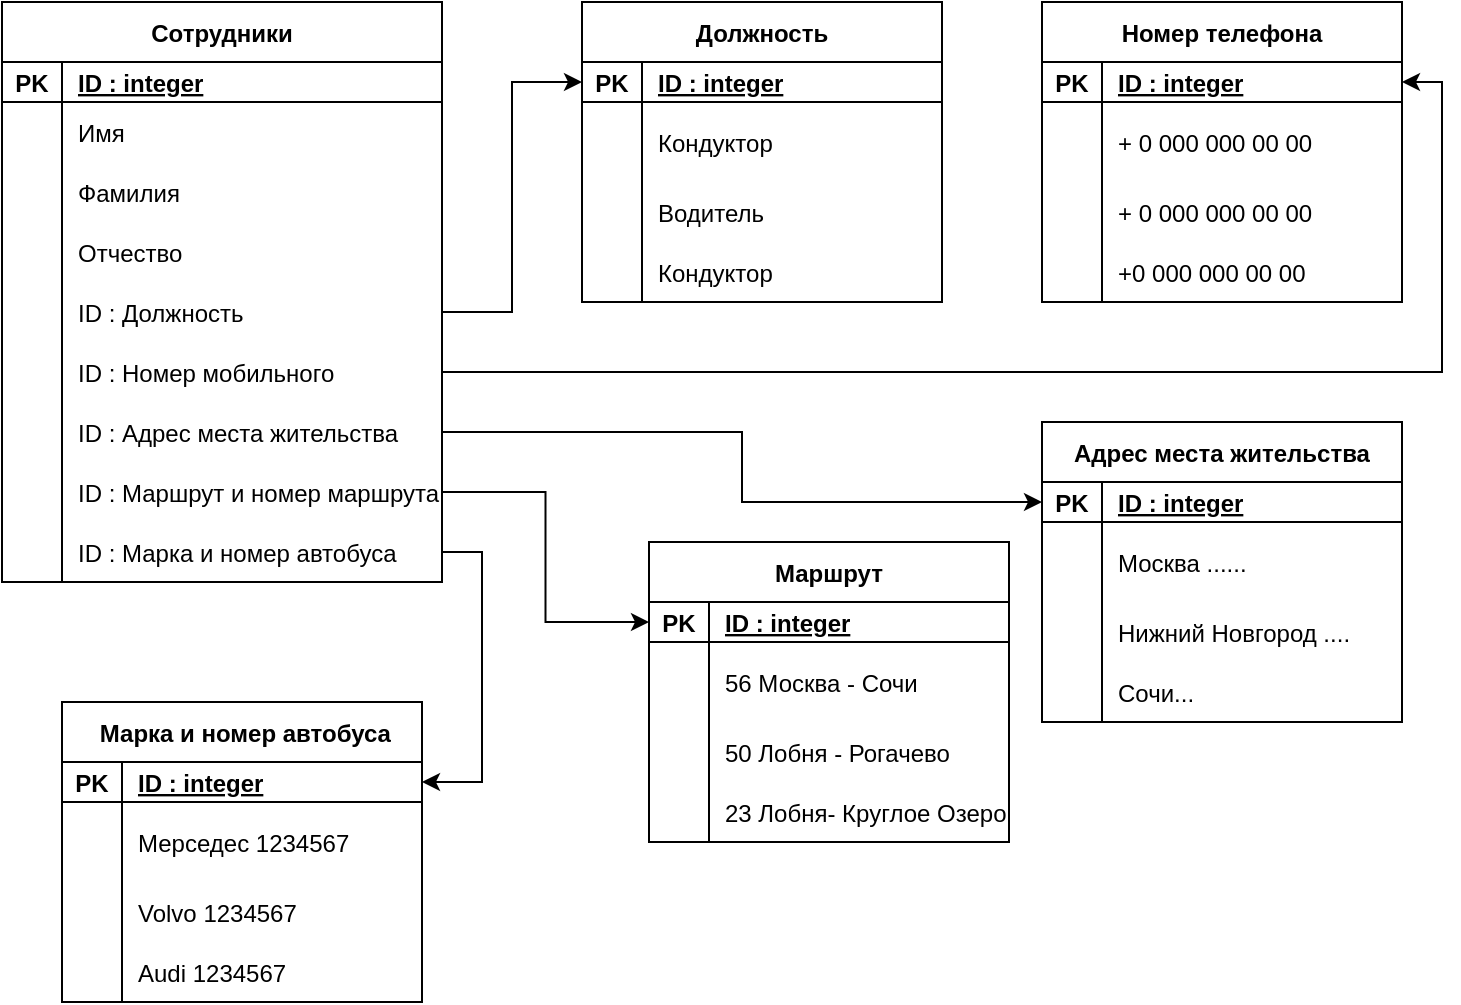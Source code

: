 <mxfile version="20.0.3" type="browser"><diagram id="hk9G0snMfD6XwZMskjs_" name="Page-1"><mxGraphModel dx="1208" dy="671" grid="1" gridSize="10" guides="1" tooltips="1" connect="1" arrows="1" fold="1" page="1" pageScale="1" pageWidth="827" pageHeight="1169" math="0" shadow="0"><root><mxCell id="0"/><mxCell id="1" parent="0"/><mxCell id="g56xTButdRbYZgbZjRpN-18" style="edgeStyle=orthogonalEdgeStyle;rounded=0;orthogonalLoop=1;jettySize=auto;html=1;entryX=0;entryY=0.5;entryDx=0;entryDy=0;exitX=0;exitY=0.5;exitDx=0;exitDy=0;" parent="1" source="g56xTButdRbYZgbZjRpN-16" edge="1"><mxGeometry relative="1" as="geometry"><mxPoint x="340" y="360" as="targetPoint"/><Array as="points"><mxPoint x="200" y="585"/><mxPoint x="200" y="360"/></Array></mxGeometry></mxCell><mxCell id="36MNipoZ6PFvKnUsQQAf-62" value="Сотрудники" style="shape=table;startSize=30;container=1;collapsible=1;childLayout=tableLayout;fixedRows=1;rowLines=0;fontStyle=1;align=center;resizeLast=1;" vertex="1" parent="1"><mxGeometry y="50" width="220" height="290" as="geometry"/></mxCell><mxCell id="36MNipoZ6PFvKnUsQQAf-63" value="" style="shape=tableRow;horizontal=0;startSize=0;swimlaneHead=0;swimlaneBody=0;fillColor=none;collapsible=0;dropTarget=0;points=[[0,0.5],[1,0.5]];portConstraint=eastwest;top=0;left=0;right=0;bottom=1;" vertex="1" parent="36MNipoZ6PFvKnUsQQAf-62"><mxGeometry y="30" width="220" height="20" as="geometry"/></mxCell><mxCell id="36MNipoZ6PFvKnUsQQAf-64" value="PK" style="shape=partialRectangle;connectable=0;fillColor=none;top=0;left=0;bottom=0;right=0;fontStyle=1;overflow=hidden;" vertex="1" parent="36MNipoZ6PFvKnUsQQAf-63"><mxGeometry width="30" height="20" as="geometry"><mxRectangle width="30" height="20" as="alternateBounds"/></mxGeometry></mxCell><mxCell id="36MNipoZ6PFvKnUsQQAf-65" value="ID : integer" style="shape=partialRectangle;connectable=0;fillColor=none;top=0;left=0;bottom=0;right=0;align=left;spacingLeft=6;fontStyle=5;overflow=hidden;" vertex="1" parent="36MNipoZ6PFvKnUsQQAf-63"><mxGeometry x="30" width="190" height="20" as="geometry"><mxRectangle width="190" height="20" as="alternateBounds"/></mxGeometry></mxCell><mxCell id="36MNipoZ6PFvKnUsQQAf-66" value="" style="shape=tableRow;horizontal=0;startSize=0;swimlaneHead=0;swimlaneBody=0;fillColor=none;collapsible=0;dropTarget=0;points=[[0,0.5],[1,0.5]];portConstraint=eastwest;top=0;left=0;right=0;bottom=0;" vertex="1" parent="36MNipoZ6PFvKnUsQQAf-62"><mxGeometry y="50" width="220" height="30" as="geometry"/></mxCell><mxCell id="36MNipoZ6PFvKnUsQQAf-67" value="" style="shape=partialRectangle;connectable=0;fillColor=none;top=0;left=0;bottom=0;right=0;editable=1;overflow=hidden;" vertex="1" parent="36MNipoZ6PFvKnUsQQAf-66"><mxGeometry width="30" height="30" as="geometry"><mxRectangle width="30" height="30" as="alternateBounds"/></mxGeometry></mxCell><mxCell id="36MNipoZ6PFvKnUsQQAf-68" value="Имя" style="shape=partialRectangle;connectable=0;fillColor=none;top=0;left=0;bottom=0;right=0;align=left;spacingLeft=6;overflow=hidden;" vertex="1" parent="36MNipoZ6PFvKnUsQQAf-66"><mxGeometry x="30" width="190" height="30" as="geometry"><mxRectangle width="190" height="30" as="alternateBounds"/></mxGeometry></mxCell><mxCell id="36MNipoZ6PFvKnUsQQAf-69" value="" style="shape=tableRow;horizontal=0;startSize=0;swimlaneHead=0;swimlaneBody=0;fillColor=none;collapsible=0;dropTarget=0;points=[[0,0.5],[1,0.5]];portConstraint=eastwest;top=0;left=0;right=0;bottom=0;" vertex="1" parent="36MNipoZ6PFvKnUsQQAf-62"><mxGeometry y="80" width="220" height="30" as="geometry"/></mxCell><mxCell id="36MNipoZ6PFvKnUsQQAf-70" value="" style="shape=partialRectangle;connectable=0;fillColor=none;top=0;left=0;bottom=0;right=0;editable=1;overflow=hidden;" vertex="1" parent="36MNipoZ6PFvKnUsQQAf-69"><mxGeometry width="30" height="30" as="geometry"><mxRectangle width="30" height="30" as="alternateBounds"/></mxGeometry></mxCell><mxCell id="36MNipoZ6PFvKnUsQQAf-71" value="Фамилия" style="shape=partialRectangle;connectable=0;fillColor=none;top=0;left=0;bottom=0;right=0;align=left;spacingLeft=6;overflow=hidden;" vertex="1" parent="36MNipoZ6PFvKnUsQQAf-69"><mxGeometry x="30" width="190" height="30" as="geometry"><mxRectangle width="190" height="30" as="alternateBounds"/></mxGeometry></mxCell><mxCell id="36MNipoZ6PFvKnUsQQAf-72" value="" style="shape=tableRow;horizontal=0;startSize=0;swimlaneHead=0;swimlaneBody=0;fillColor=none;collapsible=0;dropTarget=0;points=[[0,0.5],[1,0.5]];portConstraint=eastwest;top=0;left=0;right=0;bottom=0;" vertex="1" parent="36MNipoZ6PFvKnUsQQAf-62"><mxGeometry y="110" width="220" height="30" as="geometry"/></mxCell><mxCell id="36MNipoZ6PFvKnUsQQAf-73" value="" style="shape=partialRectangle;connectable=0;fillColor=none;top=0;left=0;bottom=0;right=0;editable=1;overflow=hidden;" vertex="1" parent="36MNipoZ6PFvKnUsQQAf-72"><mxGeometry width="30" height="30" as="geometry"><mxRectangle width="30" height="30" as="alternateBounds"/></mxGeometry></mxCell><mxCell id="36MNipoZ6PFvKnUsQQAf-74" value="Отчество" style="shape=partialRectangle;connectable=0;fillColor=none;top=0;left=0;bottom=0;right=0;align=left;spacingLeft=6;overflow=hidden;" vertex="1" parent="36MNipoZ6PFvKnUsQQAf-72"><mxGeometry x="30" width="190" height="30" as="geometry"><mxRectangle width="190" height="30" as="alternateBounds"/></mxGeometry></mxCell><mxCell id="36MNipoZ6PFvKnUsQQAf-88" value="" style="shape=tableRow;horizontal=0;startSize=0;swimlaneHead=0;swimlaneBody=0;fillColor=none;collapsible=0;dropTarget=0;points=[[0,0.5],[1,0.5]];portConstraint=eastwest;top=0;left=0;right=0;bottom=0;" vertex="1" parent="36MNipoZ6PFvKnUsQQAf-62"><mxGeometry y="140" width="220" height="30" as="geometry"/></mxCell><mxCell id="36MNipoZ6PFvKnUsQQAf-89" value="" style="shape=partialRectangle;connectable=0;fillColor=none;top=0;left=0;bottom=0;right=0;editable=1;overflow=hidden;" vertex="1" parent="36MNipoZ6PFvKnUsQQAf-88"><mxGeometry width="30" height="30" as="geometry"><mxRectangle width="30" height="30" as="alternateBounds"/></mxGeometry></mxCell><mxCell id="36MNipoZ6PFvKnUsQQAf-90" value="ID : Должность" style="shape=partialRectangle;connectable=0;fillColor=none;top=0;left=0;bottom=0;right=0;align=left;spacingLeft=6;overflow=hidden;" vertex="1" parent="36MNipoZ6PFvKnUsQQAf-88"><mxGeometry x="30" width="190" height="30" as="geometry"><mxRectangle width="190" height="30" as="alternateBounds"/></mxGeometry></mxCell><mxCell id="36MNipoZ6PFvKnUsQQAf-91" value="" style="shape=tableRow;horizontal=0;startSize=0;swimlaneHead=0;swimlaneBody=0;fillColor=none;collapsible=0;dropTarget=0;points=[[0,0.5],[1,0.5]];portConstraint=eastwest;top=0;left=0;right=0;bottom=0;" vertex="1" parent="36MNipoZ6PFvKnUsQQAf-62"><mxGeometry y="170" width="220" height="30" as="geometry"/></mxCell><mxCell id="36MNipoZ6PFvKnUsQQAf-92" value="" style="shape=partialRectangle;connectable=0;fillColor=none;top=0;left=0;bottom=0;right=0;editable=1;overflow=hidden;" vertex="1" parent="36MNipoZ6PFvKnUsQQAf-91"><mxGeometry width="30" height="30" as="geometry"><mxRectangle width="30" height="30" as="alternateBounds"/></mxGeometry></mxCell><mxCell id="36MNipoZ6PFvKnUsQQAf-93" value="ID : Номер мобильного" style="shape=partialRectangle;connectable=0;fillColor=none;top=0;left=0;bottom=0;right=0;align=left;spacingLeft=6;overflow=hidden;" vertex="1" parent="36MNipoZ6PFvKnUsQQAf-91"><mxGeometry x="30" width="190" height="30" as="geometry"><mxRectangle width="190" height="30" as="alternateBounds"/></mxGeometry></mxCell><mxCell id="36MNipoZ6PFvKnUsQQAf-113" value="" style="shape=tableRow;horizontal=0;startSize=0;swimlaneHead=0;swimlaneBody=0;fillColor=none;collapsible=0;dropTarget=0;points=[[0,0.5],[1,0.5]];portConstraint=eastwest;top=0;left=0;right=0;bottom=0;" vertex="1" parent="36MNipoZ6PFvKnUsQQAf-62"><mxGeometry y="200" width="220" height="30" as="geometry"/></mxCell><mxCell id="36MNipoZ6PFvKnUsQQAf-114" value="" style="shape=partialRectangle;connectable=0;fillColor=none;top=0;left=0;bottom=0;right=0;editable=1;overflow=hidden;" vertex="1" parent="36MNipoZ6PFvKnUsQQAf-113"><mxGeometry width="30" height="30" as="geometry"><mxRectangle width="30" height="30" as="alternateBounds"/></mxGeometry></mxCell><mxCell id="36MNipoZ6PFvKnUsQQAf-115" value="ID : Адрес места жительства" style="shape=partialRectangle;connectable=0;fillColor=none;top=0;left=0;bottom=0;right=0;align=left;spacingLeft=6;overflow=hidden;" vertex="1" parent="36MNipoZ6PFvKnUsQQAf-113"><mxGeometry x="30" width="190" height="30" as="geometry"><mxRectangle width="190" height="30" as="alternateBounds"/></mxGeometry></mxCell><mxCell id="36MNipoZ6PFvKnUsQQAf-116" value="" style="shape=tableRow;horizontal=0;startSize=0;swimlaneHead=0;swimlaneBody=0;fillColor=none;collapsible=0;dropTarget=0;points=[[0,0.5],[1,0.5]];portConstraint=eastwest;top=0;left=0;right=0;bottom=0;" vertex="1" parent="36MNipoZ6PFvKnUsQQAf-62"><mxGeometry y="230" width="220" height="30" as="geometry"/></mxCell><mxCell id="36MNipoZ6PFvKnUsQQAf-117" value="" style="shape=partialRectangle;connectable=0;fillColor=none;top=0;left=0;bottom=0;right=0;editable=1;overflow=hidden;" vertex="1" parent="36MNipoZ6PFvKnUsQQAf-116"><mxGeometry width="30" height="30" as="geometry"><mxRectangle width="30" height="30" as="alternateBounds"/></mxGeometry></mxCell><mxCell id="36MNipoZ6PFvKnUsQQAf-118" value="ID : Маршрут и номер маршрута" style="shape=partialRectangle;connectable=0;fillColor=none;top=0;left=0;bottom=0;right=0;align=left;spacingLeft=6;overflow=hidden;" vertex="1" parent="36MNipoZ6PFvKnUsQQAf-116"><mxGeometry x="30" width="190" height="30" as="geometry"><mxRectangle width="190" height="30" as="alternateBounds"/></mxGeometry></mxCell><mxCell id="36MNipoZ6PFvKnUsQQAf-163" value="" style="shape=tableRow;horizontal=0;startSize=0;swimlaneHead=0;swimlaneBody=0;fillColor=none;collapsible=0;dropTarget=0;points=[[0,0.5],[1,0.5]];portConstraint=eastwest;top=0;left=0;right=0;bottom=0;" vertex="1" parent="36MNipoZ6PFvKnUsQQAf-62"><mxGeometry y="260" width="220" height="30" as="geometry"/></mxCell><mxCell id="36MNipoZ6PFvKnUsQQAf-164" value="" style="shape=partialRectangle;connectable=0;fillColor=none;top=0;left=0;bottom=0;right=0;editable=1;overflow=hidden;" vertex="1" parent="36MNipoZ6PFvKnUsQQAf-163"><mxGeometry width="30" height="30" as="geometry"><mxRectangle width="30" height="30" as="alternateBounds"/></mxGeometry></mxCell><mxCell id="36MNipoZ6PFvKnUsQQAf-165" value="ID : Марка и номер автобуса" style="shape=partialRectangle;connectable=0;fillColor=none;top=0;left=0;bottom=0;right=0;align=left;spacingLeft=6;overflow=hidden;" vertex="1" parent="36MNipoZ6PFvKnUsQQAf-163"><mxGeometry x="30" width="190" height="30" as="geometry"><mxRectangle width="190" height="30" as="alternateBounds"/></mxGeometry></mxCell><mxCell id="36MNipoZ6PFvKnUsQQAf-75" value="Должность" style="shape=table;startSize=30;container=1;collapsible=1;childLayout=tableLayout;fixedRows=1;rowLines=0;fontStyle=1;align=center;resizeLast=1;" vertex="1" parent="1"><mxGeometry x="290" y="50" width="180" height="150" as="geometry"/></mxCell><mxCell id="36MNipoZ6PFvKnUsQQAf-76" value="" style="shape=tableRow;horizontal=0;startSize=0;swimlaneHead=0;swimlaneBody=0;fillColor=none;collapsible=0;dropTarget=0;points=[[0,0.5],[1,0.5]];portConstraint=eastwest;top=0;left=0;right=0;bottom=1;" vertex="1" parent="36MNipoZ6PFvKnUsQQAf-75"><mxGeometry y="30" width="180" height="20" as="geometry"/></mxCell><mxCell id="36MNipoZ6PFvKnUsQQAf-77" value="PK" style="shape=partialRectangle;connectable=0;fillColor=none;top=0;left=0;bottom=0;right=0;fontStyle=1;overflow=hidden;" vertex="1" parent="36MNipoZ6PFvKnUsQQAf-76"><mxGeometry width="30" height="20" as="geometry"><mxRectangle width="30" height="20" as="alternateBounds"/></mxGeometry></mxCell><mxCell id="36MNipoZ6PFvKnUsQQAf-78" value="ID : integer" style="shape=partialRectangle;connectable=0;fillColor=none;top=0;left=0;bottom=0;right=0;align=left;spacingLeft=6;fontStyle=5;overflow=hidden;" vertex="1" parent="36MNipoZ6PFvKnUsQQAf-76"><mxGeometry x="30" width="150" height="20" as="geometry"><mxRectangle width="150" height="20" as="alternateBounds"/></mxGeometry></mxCell><mxCell id="36MNipoZ6PFvKnUsQQAf-79" value="" style="shape=tableRow;horizontal=0;startSize=0;swimlaneHead=0;swimlaneBody=0;fillColor=none;collapsible=0;dropTarget=0;points=[[0,0.5],[1,0.5]];portConstraint=eastwest;top=0;left=0;right=0;bottom=0;" vertex="1" parent="36MNipoZ6PFvKnUsQQAf-75"><mxGeometry y="50" width="180" height="40" as="geometry"/></mxCell><mxCell id="36MNipoZ6PFvKnUsQQAf-80" value="" style="shape=partialRectangle;connectable=0;fillColor=none;top=0;left=0;bottom=0;right=0;editable=1;overflow=hidden;" vertex="1" parent="36MNipoZ6PFvKnUsQQAf-79"><mxGeometry width="30" height="40" as="geometry"><mxRectangle width="30" height="40" as="alternateBounds"/></mxGeometry></mxCell><mxCell id="36MNipoZ6PFvKnUsQQAf-81" value="Кондуктор" style="shape=partialRectangle;connectable=0;fillColor=none;top=0;left=0;bottom=0;right=0;align=left;spacingLeft=6;overflow=hidden;" vertex="1" parent="36MNipoZ6PFvKnUsQQAf-79"><mxGeometry x="30" width="150" height="40" as="geometry"><mxRectangle width="150" height="40" as="alternateBounds"/></mxGeometry></mxCell><mxCell id="36MNipoZ6PFvKnUsQQAf-82" value="" style="shape=tableRow;horizontal=0;startSize=0;swimlaneHead=0;swimlaneBody=0;fillColor=none;collapsible=0;dropTarget=0;points=[[0,0.5],[1,0.5]];portConstraint=eastwest;top=0;left=0;right=0;bottom=0;" vertex="1" parent="36MNipoZ6PFvKnUsQQAf-75"><mxGeometry y="90" width="180" height="30" as="geometry"/></mxCell><mxCell id="36MNipoZ6PFvKnUsQQAf-83" value="" style="shape=partialRectangle;connectable=0;fillColor=none;top=0;left=0;bottom=0;right=0;editable=1;overflow=hidden;" vertex="1" parent="36MNipoZ6PFvKnUsQQAf-82"><mxGeometry width="30" height="30" as="geometry"><mxRectangle width="30" height="30" as="alternateBounds"/></mxGeometry></mxCell><mxCell id="36MNipoZ6PFvKnUsQQAf-84" value="Водитель" style="shape=partialRectangle;connectable=0;fillColor=none;top=0;left=0;bottom=0;right=0;align=left;spacingLeft=6;overflow=hidden;" vertex="1" parent="36MNipoZ6PFvKnUsQQAf-82"><mxGeometry x="30" width="150" height="30" as="geometry"><mxRectangle width="150" height="30" as="alternateBounds"/></mxGeometry></mxCell><mxCell id="36MNipoZ6PFvKnUsQQAf-85" value="" style="shape=tableRow;horizontal=0;startSize=0;swimlaneHead=0;swimlaneBody=0;fillColor=none;collapsible=0;dropTarget=0;points=[[0,0.5],[1,0.5]];portConstraint=eastwest;top=0;left=0;right=0;bottom=0;" vertex="1" parent="36MNipoZ6PFvKnUsQQAf-75"><mxGeometry y="120" width="180" height="30" as="geometry"/></mxCell><mxCell id="36MNipoZ6PFvKnUsQQAf-86" value="" style="shape=partialRectangle;connectable=0;fillColor=none;top=0;left=0;bottom=0;right=0;editable=1;overflow=hidden;" vertex="1" parent="36MNipoZ6PFvKnUsQQAf-85"><mxGeometry width="30" height="30" as="geometry"><mxRectangle width="30" height="30" as="alternateBounds"/></mxGeometry></mxCell><mxCell id="36MNipoZ6PFvKnUsQQAf-87" value="Кондуктор" style="shape=partialRectangle;connectable=0;fillColor=none;top=0;left=0;bottom=0;right=0;align=left;spacingLeft=6;overflow=hidden;" vertex="1" parent="36MNipoZ6PFvKnUsQQAf-85"><mxGeometry x="30" width="150" height="30" as="geometry"><mxRectangle width="150" height="30" as="alternateBounds"/></mxGeometry></mxCell><mxCell id="36MNipoZ6PFvKnUsQQAf-119" style="edgeStyle=orthogonalEdgeStyle;rounded=0;orthogonalLoop=1;jettySize=auto;html=1;entryX=0;entryY=0.5;entryDx=0;entryDy=0;" edge="1" parent="1" source="36MNipoZ6PFvKnUsQQAf-88" target="36MNipoZ6PFvKnUsQQAf-76"><mxGeometry relative="1" as="geometry"/></mxCell><mxCell id="36MNipoZ6PFvKnUsQQAf-120" value="Номер телефона" style="shape=table;startSize=30;container=1;collapsible=1;childLayout=tableLayout;fixedRows=1;rowLines=0;fontStyle=1;align=center;resizeLast=1;" vertex="1" parent="1"><mxGeometry x="520" y="50" width="180" height="150" as="geometry"/></mxCell><mxCell id="36MNipoZ6PFvKnUsQQAf-121" value="" style="shape=tableRow;horizontal=0;startSize=0;swimlaneHead=0;swimlaneBody=0;fillColor=none;collapsible=0;dropTarget=0;points=[[0,0.5],[1,0.5]];portConstraint=eastwest;top=0;left=0;right=0;bottom=1;" vertex="1" parent="36MNipoZ6PFvKnUsQQAf-120"><mxGeometry y="30" width="180" height="20" as="geometry"/></mxCell><mxCell id="36MNipoZ6PFvKnUsQQAf-122" value="PK" style="shape=partialRectangle;connectable=0;fillColor=none;top=0;left=0;bottom=0;right=0;fontStyle=1;overflow=hidden;" vertex="1" parent="36MNipoZ6PFvKnUsQQAf-121"><mxGeometry width="30" height="20" as="geometry"><mxRectangle width="30" height="20" as="alternateBounds"/></mxGeometry></mxCell><mxCell id="36MNipoZ6PFvKnUsQQAf-123" value="ID : integer" style="shape=partialRectangle;connectable=0;fillColor=none;top=0;left=0;bottom=0;right=0;align=left;spacingLeft=6;fontStyle=5;overflow=hidden;" vertex="1" parent="36MNipoZ6PFvKnUsQQAf-121"><mxGeometry x="30" width="150" height="20" as="geometry"><mxRectangle width="150" height="20" as="alternateBounds"/></mxGeometry></mxCell><mxCell id="36MNipoZ6PFvKnUsQQAf-124" value="" style="shape=tableRow;horizontal=0;startSize=0;swimlaneHead=0;swimlaneBody=0;fillColor=none;collapsible=0;dropTarget=0;points=[[0,0.5],[1,0.5]];portConstraint=eastwest;top=0;left=0;right=0;bottom=0;" vertex="1" parent="36MNipoZ6PFvKnUsQQAf-120"><mxGeometry y="50" width="180" height="40" as="geometry"/></mxCell><mxCell id="36MNipoZ6PFvKnUsQQAf-125" value="" style="shape=partialRectangle;connectable=0;fillColor=none;top=0;left=0;bottom=0;right=0;editable=1;overflow=hidden;" vertex="1" parent="36MNipoZ6PFvKnUsQQAf-124"><mxGeometry width="30" height="40" as="geometry"><mxRectangle width="30" height="40" as="alternateBounds"/></mxGeometry></mxCell><mxCell id="36MNipoZ6PFvKnUsQQAf-126" value="+ 0 000 000 00 00" style="shape=partialRectangle;connectable=0;fillColor=none;top=0;left=0;bottom=0;right=0;align=left;spacingLeft=6;overflow=hidden;" vertex="1" parent="36MNipoZ6PFvKnUsQQAf-124"><mxGeometry x="30" width="150" height="40" as="geometry"><mxRectangle width="150" height="40" as="alternateBounds"/></mxGeometry></mxCell><mxCell id="36MNipoZ6PFvKnUsQQAf-127" value="" style="shape=tableRow;horizontal=0;startSize=0;swimlaneHead=0;swimlaneBody=0;fillColor=none;collapsible=0;dropTarget=0;points=[[0,0.5],[1,0.5]];portConstraint=eastwest;top=0;left=0;right=0;bottom=0;" vertex="1" parent="36MNipoZ6PFvKnUsQQAf-120"><mxGeometry y="90" width="180" height="30" as="geometry"/></mxCell><mxCell id="36MNipoZ6PFvKnUsQQAf-128" value="" style="shape=partialRectangle;connectable=0;fillColor=none;top=0;left=0;bottom=0;right=0;editable=1;overflow=hidden;" vertex="1" parent="36MNipoZ6PFvKnUsQQAf-127"><mxGeometry width="30" height="30" as="geometry"><mxRectangle width="30" height="30" as="alternateBounds"/></mxGeometry></mxCell><mxCell id="36MNipoZ6PFvKnUsQQAf-129" value="+ 0 000 000 00 00" style="shape=partialRectangle;connectable=0;fillColor=none;top=0;left=0;bottom=0;right=0;align=left;spacingLeft=6;overflow=hidden;" vertex="1" parent="36MNipoZ6PFvKnUsQQAf-127"><mxGeometry x="30" width="150" height="30" as="geometry"><mxRectangle width="150" height="30" as="alternateBounds"/></mxGeometry></mxCell><mxCell id="36MNipoZ6PFvKnUsQQAf-130" value="" style="shape=tableRow;horizontal=0;startSize=0;swimlaneHead=0;swimlaneBody=0;fillColor=none;collapsible=0;dropTarget=0;points=[[0,0.5],[1,0.5]];portConstraint=eastwest;top=0;left=0;right=0;bottom=0;" vertex="1" parent="36MNipoZ6PFvKnUsQQAf-120"><mxGeometry y="120" width="180" height="30" as="geometry"/></mxCell><mxCell id="36MNipoZ6PFvKnUsQQAf-131" value="" style="shape=partialRectangle;connectable=0;fillColor=none;top=0;left=0;bottom=0;right=0;editable=1;overflow=hidden;" vertex="1" parent="36MNipoZ6PFvKnUsQQAf-130"><mxGeometry width="30" height="30" as="geometry"><mxRectangle width="30" height="30" as="alternateBounds"/></mxGeometry></mxCell><mxCell id="36MNipoZ6PFvKnUsQQAf-132" value="+0 000 000 00 00" style="shape=partialRectangle;connectable=0;fillColor=none;top=0;left=0;bottom=0;right=0;align=left;spacingLeft=6;overflow=hidden;" vertex="1" parent="36MNipoZ6PFvKnUsQQAf-130"><mxGeometry x="30" width="150" height="30" as="geometry"><mxRectangle width="150" height="30" as="alternateBounds"/></mxGeometry></mxCell><mxCell id="36MNipoZ6PFvKnUsQQAf-133" style="edgeStyle=orthogonalEdgeStyle;rounded=0;orthogonalLoop=1;jettySize=auto;html=1;entryX=1;entryY=0.5;entryDx=0;entryDy=0;" edge="1" parent="1" source="36MNipoZ6PFvKnUsQQAf-91" target="36MNipoZ6PFvKnUsQQAf-121"><mxGeometry relative="1" as="geometry"/></mxCell><mxCell id="36MNipoZ6PFvKnUsQQAf-134" value="Адрес места жительства" style="shape=table;startSize=30;container=1;collapsible=1;childLayout=tableLayout;fixedRows=1;rowLines=0;fontStyle=1;align=center;resizeLast=1;" vertex="1" parent="1"><mxGeometry x="520" y="260" width="180" height="150" as="geometry"/></mxCell><mxCell id="36MNipoZ6PFvKnUsQQAf-135" value="" style="shape=tableRow;horizontal=0;startSize=0;swimlaneHead=0;swimlaneBody=0;fillColor=none;collapsible=0;dropTarget=0;points=[[0,0.5],[1,0.5]];portConstraint=eastwest;top=0;left=0;right=0;bottom=1;" vertex="1" parent="36MNipoZ6PFvKnUsQQAf-134"><mxGeometry y="30" width="180" height="20" as="geometry"/></mxCell><mxCell id="36MNipoZ6PFvKnUsQQAf-136" value="PK" style="shape=partialRectangle;connectable=0;fillColor=none;top=0;left=0;bottom=0;right=0;fontStyle=1;overflow=hidden;" vertex="1" parent="36MNipoZ6PFvKnUsQQAf-135"><mxGeometry width="30" height="20" as="geometry"><mxRectangle width="30" height="20" as="alternateBounds"/></mxGeometry></mxCell><mxCell id="36MNipoZ6PFvKnUsQQAf-137" value="ID : integer" style="shape=partialRectangle;connectable=0;fillColor=none;top=0;left=0;bottom=0;right=0;align=left;spacingLeft=6;fontStyle=5;overflow=hidden;" vertex="1" parent="36MNipoZ6PFvKnUsQQAf-135"><mxGeometry x="30" width="150" height="20" as="geometry"><mxRectangle width="150" height="20" as="alternateBounds"/></mxGeometry></mxCell><mxCell id="36MNipoZ6PFvKnUsQQAf-138" value="" style="shape=tableRow;horizontal=0;startSize=0;swimlaneHead=0;swimlaneBody=0;fillColor=none;collapsible=0;dropTarget=0;points=[[0,0.5],[1,0.5]];portConstraint=eastwest;top=0;left=0;right=0;bottom=0;" vertex="1" parent="36MNipoZ6PFvKnUsQQAf-134"><mxGeometry y="50" width="180" height="40" as="geometry"/></mxCell><mxCell id="36MNipoZ6PFvKnUsQQAf-139" value="" style="shape=partialRectangle;connectable=0;fillColor=none;top=0;left=0;bottom=0;right=0;editable=1;overflow=hidden;" vertex="1" parent="36MNipoZ6PFvKnUsQQAf-138"><mxGeometry width="30" height="40" as="geometry"><mxRectangle width="30" height="40" as="alternateBounds"/></mxGeometry></mxCell><mxCell id="36MNipoZ6PFvKnUsQQAf-140" value="Москва ......" style="shape=partialRectangle;connectable=0;fillColor=none;top=0;left=0;bottom=0;right=0;align=left;spacingLeft=6;overflow=hidden;" vertex="1" parent="36MNipoZ6PFvKnUsQQAf-138"><mxGeometry x="30" width="150" height="40" as="geometry"><mxRectangle width="150" height="40" as="alternateBounds"/></mxGeometry></mxCell><mxCell id="36MNipoZ6PFvKnUsQQAf-141" value="" style="shape=tableRow;horizontal=0;startSize=0;swimlaneHead=0;swimlaneBody=0;fillColor=none;collapsible=0;dropTarget=0;points=[[0,0.5],[1,0.5]];portConstraint=eastwest;top=0;left=0;right=0;bottom=0;" vertex="1" parent="36MNipoZ6PFvKnUsQQAf-134"><mxGeometry y="90" width="180" height="30" as="geometry"/></mxCell><mxCell id="36MNipoZ6PFvKnUsQQAf-142" value="" style="shape=partialRectangle;connectable=0;fillColor=none;top=0;left=0;bottom=0;right=0;editable=1;overflow=hidden;" vertex="1" parent="36MNipoZ6PFvKnUsQQAf-141"><mxGeometry width="30" height="30" as="geometry"><mxRectangle width="30" height="30" as="alternateBounds"/></mxGeometry></mxCell><mxCell id="36MNipoZ6PFvKnUsQQAf-143" value="Нижний Новгород ...." style="shape=partialRectangle;connectable=0;fillColor=none;top=0;left=0;bottom=0;right=0;align=left;spacingLeft=6;overflow=hidden;" vertex="1" parent="36MNipoZ6PFvKnUsQQAf-141"><mxGeometry x="30" width="150" height="30" as="geometry"><mxRectangle width="150" height="30" as="alternateBounds"/></mxGeometry></mxCell><mxCell id="36MNipoZ6PFvKnUsQQAf-144" value="" style="shape=tableRow;horizontal=0;startSize=0;swimlaneHead=0;swimlaneBody=0;fillColor=none;collapsible=0;dropTarget=0;points=[[0,0.5],[1,0.5]];portConstraint=eastwest;top=0;left=0;right=0;bottom=0;" vertex="1" parent="36MNipoZ6PFvKnUsQQAf-134"><mxGeometry y="120" width="180" height="30" as="geometry"/></mxCell><mxCell id="36MNipoZ6PFvKnUsQQAf-145" value="" style="shape=partialRectangle;connectable=0;fillColor=none;top=0;left=0;bottom=0;right=0;editable=1;overflow=hidden;" vertex="1" parent="36MNipoZ6PFvKnUsQQAf-144"><mxGeometry width="30" height="30" as="geometry"><mxRectangle width="30" height="30" as="alternateBounds"/></mxGeometry></mxCell><mxCell id="36MNipoZ6PFvKnUsQQAf-146" value="Сочи..." style="shape=partialRectangle;connectable=0;fillColor=none;top=0;left=0;bottom=0;right=0;align=left;spacingLeft=6;overflow=hidden;" vertex="1" parent="36MNipoZ6PFvKnUsQQAf-144"><mxGeometry x="30" width="150" height="30" as="geometry"><mxRectangle width="150" height="30" as="alternateBounds"/></mxGeometry></mxCell><mxCell id="36MNipoZ6PFvKnUsQQAf-148" style="edgeStyle=orthogonalEdgeStyle;rounded=0;orthogonalLoop=1;jettySize=auto;html=1;entryX=0;entryY=0.5;entryDx=0;entryDy=0;" edge="1" parent="1" source="36MNipoZ6PFvKnUsQQAf-113" target="36MNipoZ6PFvKnUsQQAf-135"><mxGeometry relative="1" as="geometry"/></mxCell><mxCell id="36MNipoZ6PFvKnUsQQAf-149" value=" Маршрут " style="shape=table;startSize=30;container=1;collapsible=1;childLayout=tableLayout;fixedRows=1;rowLines=0;fontStyle=1;align=center;resizeLast=1;" vertex="1" parent="1"><mxGeometry x="323.5" y="320" width="180" height="150" as="geometry"/></mxCell><mxCell id="36MNipoZ6PFvKnUsQQAf-150" value="" style="shape=tableRow;horizontal=0;startSize=0;swimlaneHead=0;swimlaneBody=0;fillColor=none;collapsible=0;dropTarget=0;points=[[0,0.5],[1,0.5]];portConstraint=eastwest;top=0;left=0;right=0;bottom=1;" vertex="1" parent="36MNipoZ6PFvKnUsQQAf-149"><mxGeometry y="30" width="180" height="20" as="geometry"/></mxCell><mxCell id="36MNipoZ6PFvKnUsQQAf-151" value="PK" style="shape=partialRectangle;connectable=0;fillColor=none;top=0;left=0;bottom=0;right=0;fontStyle=1;overflow=hidden;" vertex="1" parent="36MNipoZ6PFvKnUsQQAf-150"><mxGeometry width="30" height="20" as="geometry"><mxRectangle width="30" height="20" as="alternateBounds"/></mxGeometry></mxCell><mxCell id="36MNipoZ6PFvKnUsQQAf-152" value="ID : integer" style="shape=partialRectangle;connectable=0;fillColor=none;top=0;left=0;bottom=0;right=0;align=left;spacingLeft=6;fontStyle=5;overflow=hidden;" vertex="1" parent="36MNipoZ6PFvKnUsQQAf-150"><mxGeometry x="30" width="150" height="20" as="geometry"><mxRectangle width="150" height="20" as="alternateBounds"/></mxGeometry></mxCell><mxCell id="36MNipoZ6PFvKnUsQQAf-153" value="" style="shape=tableRow;horizontal=0;startSize=0;swimlaneHead=0;swimlaneBody=0;fillColor=none;collapsible=0;dropTarget=0;points=[[0,0.5],[1,0.5]];portConstraint=eastwest;top=0;left=0;right=0;bottom=0;" vertex="1" parent="36MNipoZ6PFvKnUsQQAf-149"><mxGeometry y="50" width="180" height="40" as="geometry"/></mxCell><mxCell id="36MNipoZ6PFvKnUsQQAf-154" value="" style="shape=partialRectangle;connectable=0;fillColor=none;top=0;left=0;bottom=0;right=0;editable=1;overflow=hidden;" vertex="1" parent="36MNipoZ6PFvKnUsQQAf-153"><mxGeometry width="30" height="40" as="geometry"><mxRectangle width="30" height="40" as="alternateBounds"/></mxGeometry></mxCell><mxCell id="36MNipoZ6PFvKnUsQQAf-155" value="56 Москва - Сочи" style="shape=partialRectangle;connectable=0;fillColor=none;top=0;left=0;bottom=0;right=0;align=left;spacingLeft=6;overflow=hidden;" vertex="1" parent="36MNipoZ6PFvKnUsQQAf-153"><mxGeometry x="30" width="150" height="40" as="geometry"><mxRectangle width="150" height="40" as="alternateBounds"/></mxGeometry></mxCell><mxCell id="36MNipoZ6PFvKnUsQQAf-156" value="" style="shape=tableRow;horizontal=0;startSize=0;swimlaneHead=0;swimlaneBody=0;fillColor=none;collapsible=0;dropTarget=0;points=[[0,0.5],[1,0.5]];portConstraint=eastwest;top=0;left=0;right=0;bottom=0;" vertex="1" parent="36MNipoZ6PFvKnUsQQAf-149"><mxGeometry y="90" width="180" height="30" as="geometry"/></mxCell><mxCell id="36MNipoZ6PFvKnUsQQAf-157" value="" style="shape=partialRectangle;connectable=0;fillColor=none;top=0;left=0;bottom=0;right=0;editable=1;overflow=hidden;" vertex="1" parent="36MNipoZ6PFvKnUsQQAf-156"><mxGeometry width="30" height="30" as="geometry"><mxRectangle width="30" height="30" as="alternateBounds"/></mxGeometry></mxCell><mxCell id="36MNipoZ6PFvKnUsQQAf-158" value="50 Лобня - Рогачево" style="shape=partialRectangle;connectable=0;fillColor=none;top=0;left=0;bottom=0;right=0;align=left;spacingLeft=6;overflow=hidden;" vertex="1" parent="36MNipoZ6PFvKnUsQQAf-156"><mxGeometry x="30" width="150" height="30" as="geometry"><mxRectangle width="150" height="30" as="alternateBounds"/></mxGeometry></mxCell><mxCell id="36MNipoZ6PFvKnUsQQAf-159" value="" style="shape=tableRow;horizontal=0;startSize=0;swimlaneHead=0;swimlaneBody=0;fillColor=none;collapsible=0;dropTarget=0;points=[[0,0.5],[1,0.5]];portConstraint=eastwest;top=0;left=0;right=0;bottom=0;" vertex="1" parent="36MNipoZ6PFvKnUsQQAf-149"><mxGeometry y="120" width="180" height="30" as="geometry"/></mxCell><mxCell id="36MNipoZ6PFvKnUsQQAf-160" value="" style="shape=partialRectangle;connectable=0;fillColor=none;top=0;left=0;bottom=0;right=0;editable=1;overflow=hidden;" vertex="1" parent="36MNipoZ6PFvKnUsQQAf-159"><mxGeometry width="30" height="30" as="geometry"><mxRectangle width="30" height="30" as="alternateBounds"/></mxGeometry></mxCell><mxCell id="36MNipoZ6PFvKnUsQQAf-161" value="23 Лобня- Круглое Озеро" style="shape=partialRectangle;connectable=0;fillColor=none;top=0;left=0;bottom=0;right=0;align=left;spacingLeft=6;overflow=hidden;" vertex="1" parent="36MNipoZ6PFvKnUsQQAf-159"><mxGeometry x="30" width="150" height="30" as="geometry"><mxRectangle width="150" height="30" as="alternateBounds"/></mxGeometry></mxCell><mxCell id="36MNipoZ6PFvKnUsQQAf-162" style="edgeStyle=orthogonalEdgeStyle;rounded=0;orthogonalLoop=1;jettySize=auto;html=1;entryX=0;entryY=0.5;entryDx=0;entryDy=0;" edge="1" parent="1" source="36MNipoZ6PFvKnUsQQAf-116" target="36MNipoZ6PFvKnUsQQAf-150"><mxGeometry relative="1" as="geometry"/></mxCell><mxCell id="36MNipoZ6PFvKnUsQQAf-166" value=" Марка и номер автобуса" style="shape=table;startSize=30;container=1;collapsible=1;childLayout=tableLayout;fixedRows=1;rowLines=0;fontStyle=1;align=center;resizeLast=1;" vertex="1" parent="1"><mxGeometry x="30" y="400" width="180" height="150" as="geometry"/></mxCell><mxCell id="36MNipoZ6PFvKnUsQQAf-167" value="" style="shape=tableRow;horizontal=0;startSize=0;swimlaneHead=0;swimlaneBody=0;fillColor=none;collapsible=0;dropTarget=0;points=[[0,0.5],[1,0.5]];portConstraint=eastwest;top=0;left=0;right=0;bottom=1;" vertex="1" parent="36MNipoZ6PFvKnUsQQAf-166"><mxGeometry y="30" width="180" height="20" as="geometry"/></mxCell><mxCell id="36MNipoZ6PFvKnUsQQAf-168" value="PK" style="shape=partialRectangle;connectable=0;fillColor=none;top=0;left=0;bottom=0;right=0;fontStyle=1;overflow=hidden;" vertex="1" parent="36MNipoZ6PFvKnUsQQAf-167"><mxGeometry width="30" height="20" as="geometry"><mxRectangle width="30" height="20" as="alternateBounds"/></mxGeometry></mxCell><mxCell id="36MNipoZ6PFvKnUsQQAf-169" value="ID : integer" style="shape=partialRectangle;connectable=0;fillColor=none;top=0;left=0;bottom=0;right=0;align=left;spacingLeft=6;fontStyle=5;overflow=hidden;" vertex="1" parent="36MNipoZ6PFvKnUsQQAf-167"><mxGeometry x="30" width="150" height="20" as="geometry"><mxRectangle width="150" height="20" as="alternateBounds"/></mxGeometry></mxCell><mxCell id="36MNipoZ6PFvKnUsQQAf-170" value="" style="shape=tableRow;horizontal=0;startSize=0;swimlaneHead=0;swimlaneBody=0;fillColor=none;collapsible=0;dropTarget=0;points=[[0,0.5],[1,0.5]];portConstraint=eastwest;top=0;left=0;right=0;bottom=0;" vertex="1" parent="36MNipoZ6PFvKnUsQQAf-166"><mxGeometry y="50" width="180" height="40" as="geometry"/></mxCell><mxCell id="36MNipoZ6PFvKnUsQQAf-171" value="" style="shape=partialRectangle;connectable=0;fillColor=none;top=0;left=0;bottom=0;right=0;editable=1;overflow=hidden;" vertex="1" parent="36MNipoZ6PFvKnUsQQAf-170"><mxGeometry width="30" height="40" as="geometry"><mxRectangle width="30" height="40" as="alternateBounds"/></mxGeometry></mxCell><mxCell id="36MNipoZ6PFvKnUsQQAf-172" value="Мерседес 1234567" style="shape=partialRectangle;connectable=0;fillColor=none;top=0;left=0;bottom=0;right=0;align=left;spacingLeft=6;overflow=hidden;" vertex="1" parent="36MNipoZ6PFvKnUsQQAf-170"><mxGeometry x="30" width="150" height="40" as="geometry"><mxRectangle width="150" height="40" as="alternateBounds"/></mxGeometry></mxCell><mxCell id="36MNipoZ6PFvKnUsQQAf-173" value="" style="shape=tableRow;horizontal=0;startSize=0;swimlaneHead=0;swimlaneBody=0;fillColor=none;collapsible=0;dropTarget=0;points=[[0,0.5],[1,0.5]];portConstraint=eastwest;top=0;left=0;right=0;bottom=0;" vertex="1" parent="36MNipoZ6PFvKnUsQQAf-166"><mxGeometry y="90" width="180" height="30" as="geometry"/></mxCell><mxCell id="36MNipoZ6PFvKnUsQQAf-174" value="" style="shape=partialRectangle;connectable=0;fillColor=none;top=0;left=0;bottom=0;right=0;editable=1;overflow=hidden;" vertex="1" parent="36MNipoZ6PFvKnUsQQAf-173"><mxGeometry width="30" height="30" as="geometry"><mxRectangle width="30" height="30" as="alternateBounds"/></mxGeometry></mxCell><mxCell id="36MNipoZ6PFvKnUsQQAf-175" value="Volvo 1234567" style="shape=partialRectangle;connectable=0;fillColor=none;top=0;left=0;bottom=0;right=0;align=left;spacingLeft=6;overflow=hidden;" vertex="1" parent="36MNipoZ6PFvKnUsQQAf-173"><mxGeometry x="30" width="150" height="30" as="geometry"><mxRectangle width="150" height="30" as="alternateBounds"/></mxGeometry></mxCell><mxCell id="36MNipoZ6PFvKnUsQQAf-176" value="" style="shape=tableRow;horizontal=0;startSize=0;swimlaneHead=0;swimlaneBody=0;fillColor=none;collapsible=0;dropTarget=0;points=[[0,0.5],[1,0.5]];portConstraint=eastwest;top=0;left=0;right=0;bottom=0;" vertex="1" parent="36MNipoZ6PFvKnUsQQAf-166"><mxGeometry y="120" width="180" height="30" as="geometry"/></mxCell><mxCell id="36MNipoZ6PFvKnUsQQAf-177" value="" style="shape=partialRectangle;connectable=0;fillColor=none;top=0;left=0;bottom=0;right=0;editable=1;overflow=hidden;" vertex="1" parent="36MNipoZ6PFvKnUsQQAf-176"><mxGeometry width="30" height="30" as="geometry"><mxRectangle width="30" height="30" as="alternateBounds"/></mxGeometry></mxCell><mxCell id="36MNipoZ6PFvKnUsQQAf-178" value="Audi 1234567" style="shape=partialRectangle;connectable=0;fillColor=none;top=0;left=0;bottom=0;right=0;align=left;spacingLeft=6;overflow=hidden;" vertex="1" parent="36MNipoZ6PFvKnUsQQAf-176"><mxGeometry x="30" width="150" height="30" as="geometry"><mxRectangle width="150" height="30" as="alternateBounds"/></mxGeometry></mxCell><mxCell id="36MNipoZ6PFvKnUsQQAf-179" style="edgeStyle=orthogonalEdgeStyle;rounded=0;orthogonalLoop=1;jettySize=auto;html=1;entryX=1;entryY=0.5;entryDx=0;entryDy=0;" edge="1" parent="1" source="36MNipoZ6PFvKnUsQQAf-163" target="36MNipoZ6PFvKnUsQQAf-167"><mxGeometry relative="1" as="geometry"/></mxCell></root></mxGraphModel></diagram></mxfile>